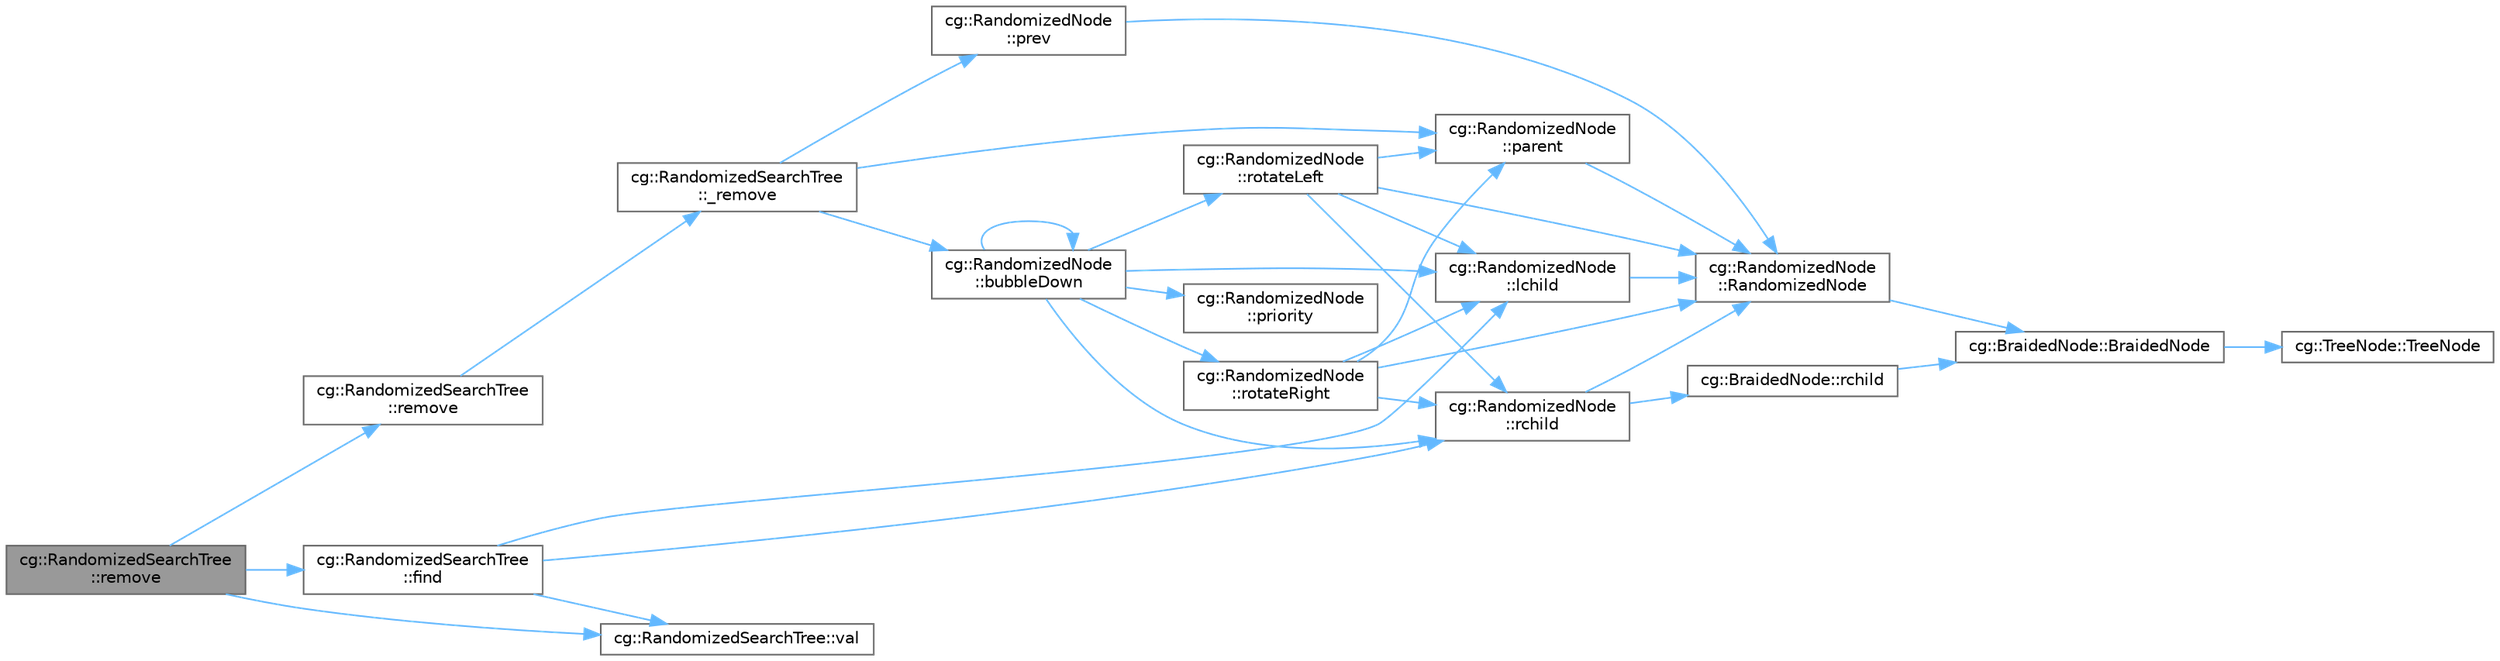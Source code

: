 digraph "cg::RandomizedSearchTree::remove"
{
 // LATEX_PDF_SIZE
  bgcolor="transparent";
  edge [fontname=Helvetica,fontsize=10,labelfontname=Helvetica,labelfontsize=10];
  node [fontname=Helvetica,fontsize=10,shape=box,height=0.2,width=0.4];
  rankdir="LR";
  Node1 [id="Node000001",label="cg::RandomizedSearchTree\l::remove",height=0.2,width=0.4,color="gray40", fillcolor="grey60", style="filled", fontcolor="black",tooltip=" "];
  Node1 -> Node2 [id="edge1_Node000001_Node000002",color="steelblue1",style="solid",tooltip=" "];
  Node2 [id="Node000002",label="cg::RandomizedSearchTree\l::find",height=0.2,width=0.4,color="grey40", fillcolor="white", style="filled",URL="$classcg_1_1_randomized_search_tree.html#a0118b0d006e38ed0b422ad6d3c7de4e3",tooltip=" "];
  Node2 -> Node3 [id="edge2_Node000002_Node000003",color="steelblue1",style="solid",tooltip=" "];
  Node3 [id="Node000003",label="cg::RandomizedNode\l::lchild",height=0.2,width=0.4,color="grey40", fillcolor="white", style="filled",URL="$classcg_1_1_randomized_node.html#aa8193989a2eefb6a137f6e2082da5fc0",tooltip=" "];
  Node3 -> Node4 [id="edge3_Node000003_Node000004",color="steelblue1",style="solid",tooltip=" "];
  Node4 [id="Node000004",label="cg::RandomizedNode\l::RandomizedNode",height=0.2,width=0.4,color="grey40", fillcolor="white", style="filled",URL="$classcg_1_1_randomized_node.html#aa99efa5fd8309ab32cbadd2d2408c3bc",tooltip=" "];
  Node4 -> Node5 [id="edge4_Node000004_Node000005",color="steelblue1",style="solid",tooltip=" "];
  Node5 [id="Node000005",label="cg::BraidedNode::BraidedNode",height=0.2,width=0.4,color="grey40", fillcolor="white", style="filled",URL="$classcg_1_1_braided_node.html#ac7737214b73529873c3fc878fab13207",tooltip=" "];
  Node5 -> Node6 [id="edge5_Node000005_Node000006",color="steelblue1",style="solid",tooltip=" "];
  Node6 [id="Node000006",label="cg::TreeNode::TreeNode",height=0.2,width=0.4,color="grey40", fillcolor="white", style="filled",URL="$classcg_1_1_tree_node.html#a08383ce733b659a46fbf31ad7ae53ec8",tooltip=" "];
  Node2 -> Node7 [id="edge6_Node000002_Node000007",color="steelblue1",style="solid",tooltip=" "];
  Node7 [id="Node000007",label="cg::RandomizedNode\l::rchild",height=0.2,width=0.4,color="grey40", fillcolor="white", style="filled",URL="$classcg_1_1_randomized_node.html#ac42a11ea45f4e1c1b75331ac4b9e40eb",tooltip=" "];
  Node7 -> Node4 [id="edge7_Node000007_Node000004",color="steelblue1",style="solid",tooltip=" "];
  Node7 -> Node8 [id="edge8_Node000007_Node000008",color="steelblue1",style="solid",tooltip=" "];
  Node8 [id="Node000008",label="cg::BraidedNode::rchild",height=0.2,width=0.4,color="grey40", fillcolor="white", style="filled",URL="$classcg_1_1_braided_node.html#a253922f9ed35966428f49f1b5ee06c5f",tooltip=" "];
  Node8 -> Node5 [id="edge9_Node000008_Node000005",color="steelblue1",style="solid",tooltip=" "];
  Node2 -> Node9 [id="edge10_Node000002_Node000009",color="steelblue1",style="solid",tooltip=" "];
  Node9 [id="Node000009",label="cg::RandomizedSearchTree::val",height=0.2,width=0.4,color="grey40", fillcolor="white", style="filled",URL="$classcg_1_1_randomized_search_tree.html#afc61a4487c3e51902583b0c6a821e6ff",tooltip=" "];
  Node1 -> Node10 [id="edge11_Node000001_Node000010",color="steelblue1",style="solid",tooltip=" "];
  Node10 [id="Node000010",label="cg::RandomizedSearchTree\l::remove",height=0.2,width=0.4,color="grey40", fillcolor="white", style="filled",URL="$classcg_1_1_randomized_search_tree.html#a8a8875f308f96595581dbd8003fae75e",tooltip=" "];
  Node10 -> Node11 [id="edge12_Node000010_Node000011",color="steelblue1",style="solid",tooltip=" "];
  Node11 [id="Node000011",label="cg::RandomizedSearchTree\l::_remove",height=0.2,width=0.4,color="grey40", fillcolor="white", style="filled",URL="$classcg_1_1_randomized_search_tree.html#a8f0f9b733ed2f62a0066a2335eacafe1",tooltip=" "];
  Node11 -> Node12 [id="edge13_Node000011_Node000012",color="steelblue1",style="solid",tooltip=" "];
  Node12 [id="Node000012",label="cg::RandomizedNode\l::bubbleDown",height=0.2,width=0.4,color="grey40", fillcolor="white", style="filled",URL="$classcg_1_1_randomized_node.html#aa46a405a0ce92f52b2ff11bc19be3aba",tooltip=" "];
  Node12 -> Node12 [id="edge14_Node000012_Node000012",color="steelblue1",style="solid",tooltip=" "];
  Node12 -> Node3 [id="edge15_Node000012_Node000003",color="steelblue1",style="solid",tooltip=" "];
  Node12 -> Node13 [id="edge16_Node000012_Node000013",color="steelblue1",style="solid",tooltip=" "];
  Node13 [id="Node000013",label="cg::RandomizedNode\l::priority",height=0.2,width=0.4,color="grey40", fillcolor="white", style="filled",URL="$classcg_1_1_randomized_node.html#ad88976de6db8804f3cfd55a630dce4b0",tooltip=" "];
  Node12 -> Node7 [id="edge17_Node000012_Node000007",color="steelblue1",style="solid",tooltip=" "];
  Node12 -> Node14 [id="edge18_Node000012_Node000014",color="steelblue1",style="solid",tooltip=" "];
  Node14 [id="Node000014",label="cg::RandomizedNode\l::rotateLeft",height=0.2,width=0.4,color="grey40", fillcolor="white", style="filled",URL="$classcg_1_1_randomized_node.html#aefaf13f811bae868655fdd1c63ad0dcd",tooltip=" "];
  Node14 -> Node3 [id="edge19_Node000014_Node000003",color="steelblue1",style="solid",tooltip=" "];
  Node14 -> Node15 [id="edge20_Node000014_Node000015",color="steelblue1",style="solid",tooltip=" "];
  Node15 [id="Node000015",label="cg::RandomizedNode\l::parent",height=0.2,width=0.4,color="grey40", fillcolor="white", style="filled",URL="$classcg_1_1_randomized_node.html#a5fbaa51056753000d0c5b298dccba224",tooltip=" "];
  Node15 -> Node4 [id="edge21_Node000015_Node000004",color="steelblue1",style="solid",tooltip=" "];
  Node14 -> Node4 [id="edge22_Node000014_Node000004",color="steelblue1",style="solid",tooltip=" "];
  Node14 -> Node7 [id="edge23_Node000014_Node000007",color="steelblue1",style="solid",tooltip=" "];
  Node12 -> Node16 [id="edge24_Node000012_Node000016",color="steelblue1",style="solid",tooltip=" "];
  Node16 [id="Node000016",label="cg::RandomizedNode\l::rotateRight",height=0.2,width=0.4,color="grey40", fillcolor="white", style="filled",URL="$classcg_1_1_randomized_node.html#ab9bf6b7d446e4bfc19fcd31ae7bce41a",tooltip=" "];
  Node16 -> Node3 [id="edge25_Node000016_Node000003",color="steelblue1",style="solid",tooltip=" "];
  Node16 -> Node15 [id="edge26_Node000016_Node000015",color="steelblue1",style="solid",tooltip=" "];
  Node16 -> Node4 [id="edge27_Node000016_Node000004",color="steelblue1",style="solid",tooltip=" "];
  Node16 -> Node7 [id="edge28_Node000016_Node000007",color="steelblue1",style="solid",tooltip=" "];
  Node11 -> Node15 [id="edge29_Node000011_Node000015",color="steelblue1",style="solid",tooltip=" "];
  Node11 -> Node17 [id="edge30_Node000011_Node000017",color="steelblue1",style="solid",tooltip=" "];
  Node17 [id="Node000017",label="cg::RandomizedNode\l::prev",height=0.2,width=0.4,color="grey40", fillcolor="white", style="filled",URL="$classcg_1_1_randomized_node.html#ad6419e3c2eb8c48a13f841271084730a",tooltip=" "];
  Node17 -> Node4 [id="edge31_Node000017_Node000004",color="steelblue1",style="solid",tooltip=" "];
  Node1 -> Node9 [id="edge32_Node000001_Node000009",color="steelblue1",style="solid",tooltip=" "];
}
